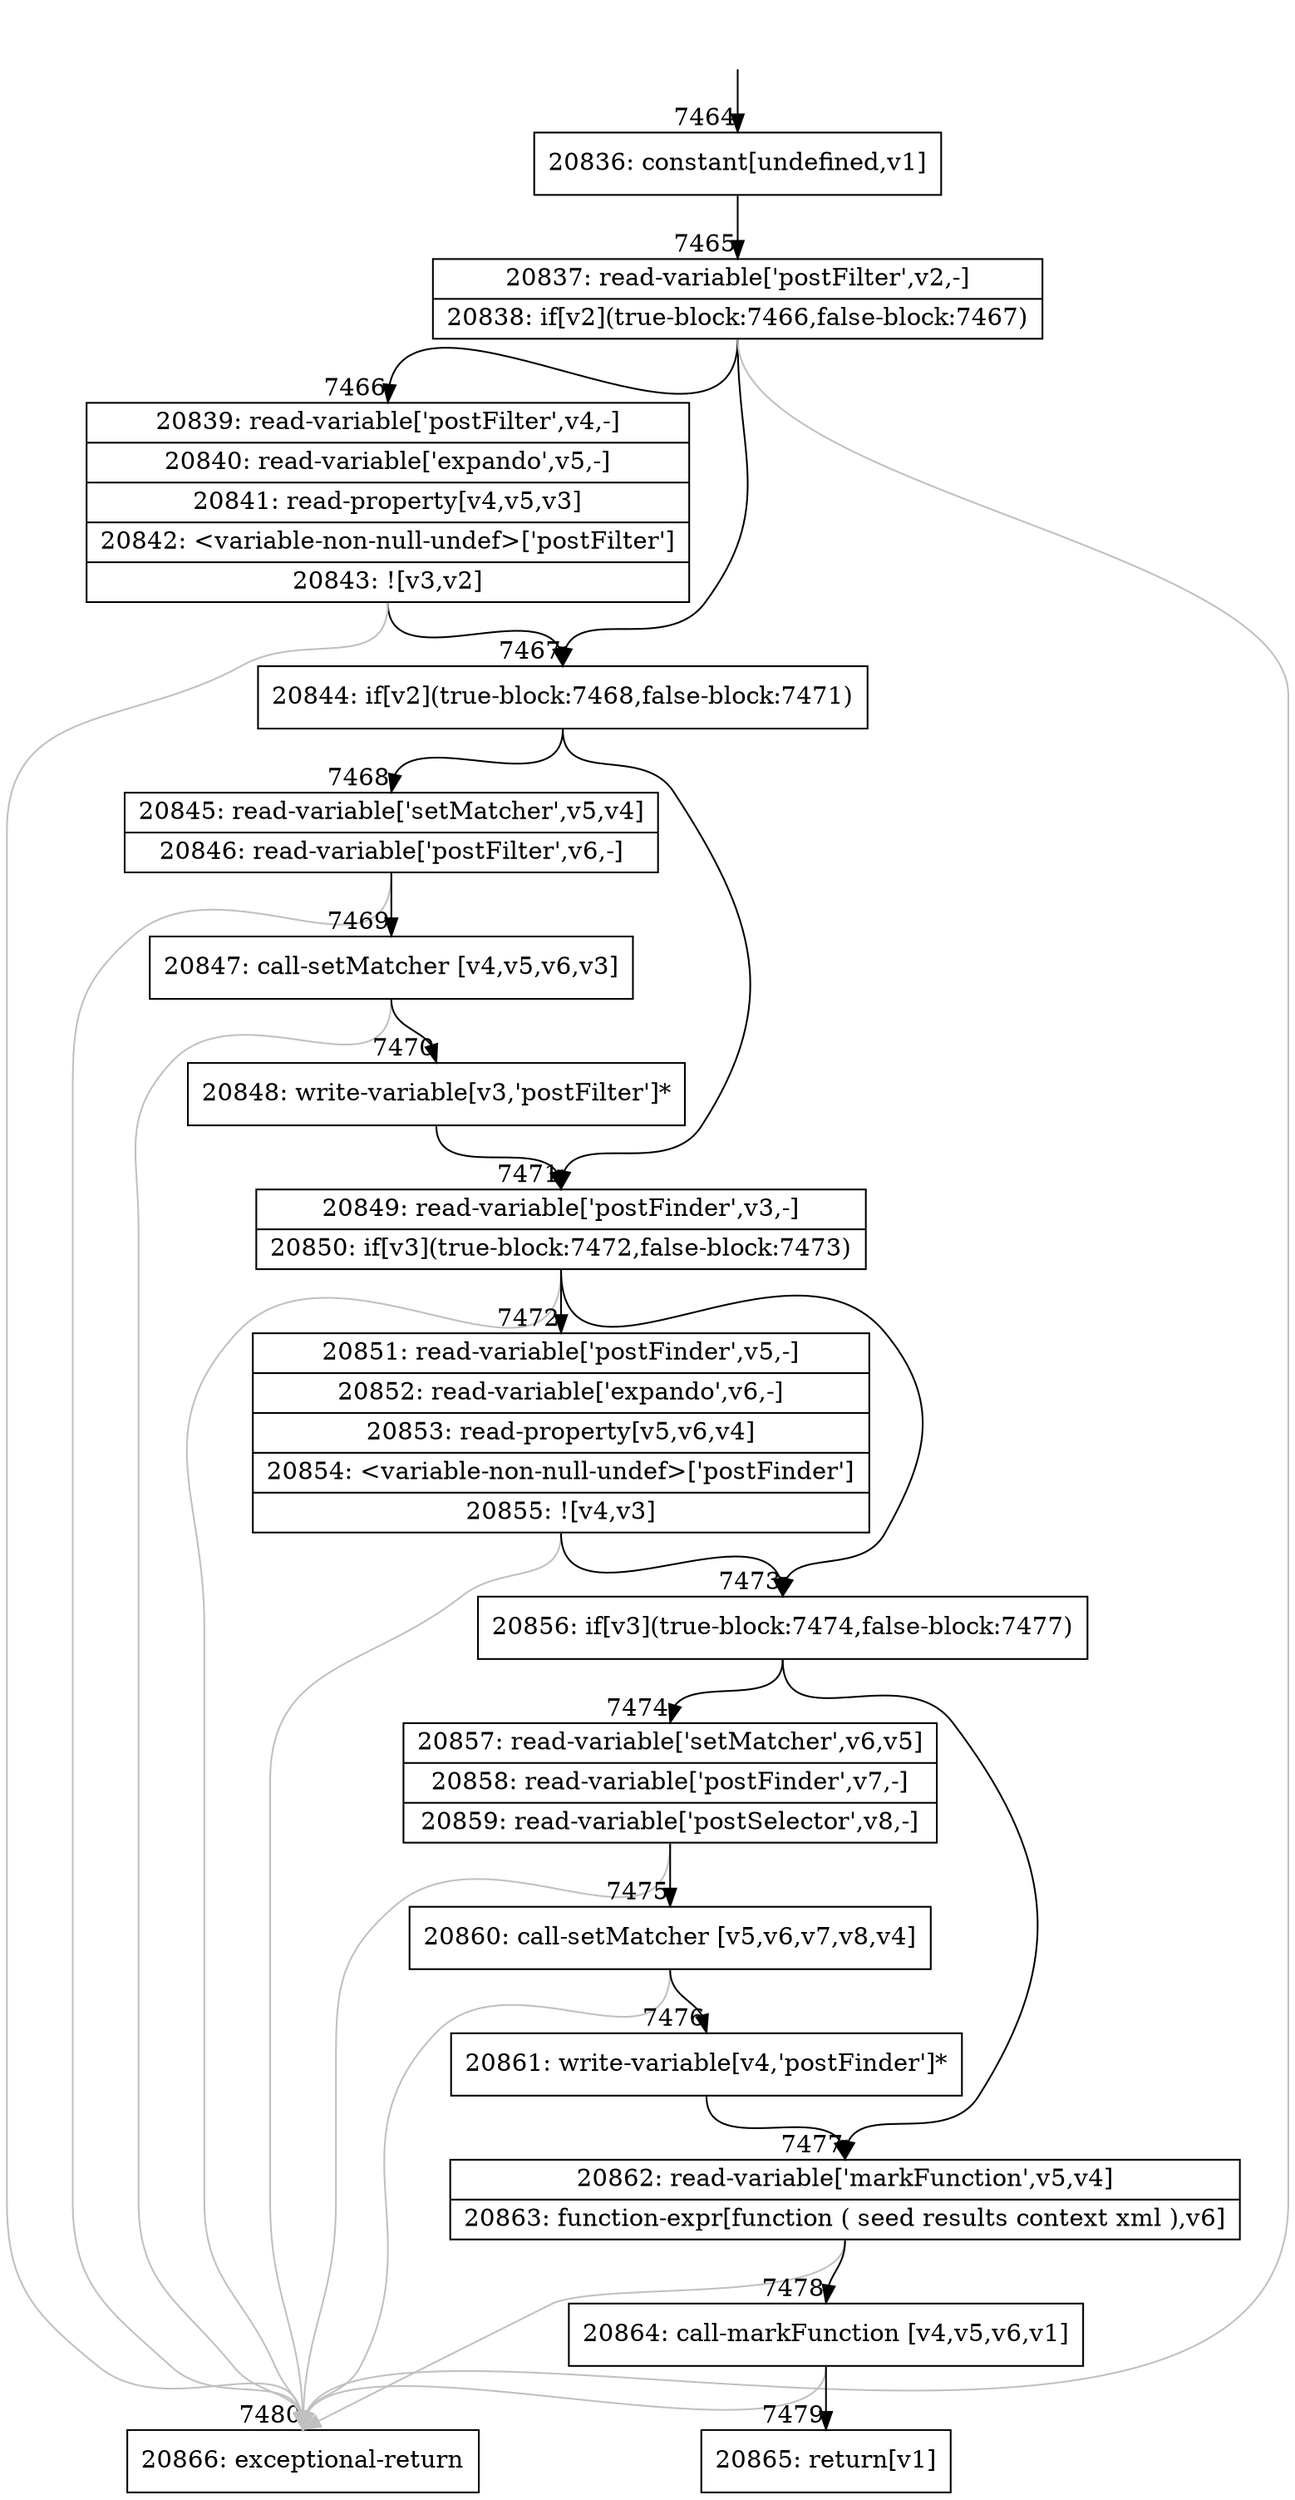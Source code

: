 digraph {
rankdir="TD"
BB_entry570[shape=none,label=""];
BB_entry570 -> BB7464 [tailport=s, headport=n, headlabel="    7464"]
BB7464 [shape=record label="{20836: constant[undefined,v1]}" ] 
BB7464 -> BB7465 [tailport=s, headport=n, headlabel="      7465"]
BB7465 [shape=record label="{20837: read-variable['postFilter',v2,-]|20838: if[v2](true-block:7466,false-block:7467)}" ] 
BB7465 -> BB7467 [tailport=s, headport=n, headlabel="      7467"]
BB7465 -> BB7466 [tailport=s, headport=n, headlabel="      7466"]
BB7465 -> BB7480 [tailport=s, headport=n, color=gray, headlabel="      7480"]
BB7466 [shape=record label="{20839: read-variable['postFilter',v4,-]|20840: read-variable['expando',v5,-]|20841: read-property[v4,v5,v3]|20842: \<variable-non-null-undef\>['postFilter']|20843: ![v3,v2]}" ] 
BB7466 -> BB7467 [tailport=s, headport=n]
BB7466 -> BB7480 [tailport=s, headport=n, color=gray]
BB7467 [shape=record label="{20844: if[v2](true-block:7468,false-block:7471)}" ] 
BB7467 -> BB7468 [tailport=s, headport=n, headlabel="      7468"]
BB7467 -> BB7471 [tailport=s, headport=n, headlabel="      7471"]
BB7468 [shape=record label="{20845: read-variable['setMatcher',v5,v4]|20846: read-variable['postFilter',v6,-]}" ] 
BB7468 -> BB7469 [tailport=s, headport=n, headlabel="      7469"]
BB7468 -> BB7480 [tailport=s, headport=n, color=gray]
BB7469 [shape=record label="{20847: call-setMatcher [v4,v5,v6,v3]}" ] 
BB7469 -> BB7470 [tailport=s, headport=n, headlabel="      7470"]
BB7469 -> BB7480 [tailport=s, headport=n, color=gray]
BB7470 [shape=record label="{20848: write-variable[v3,'postFilter']*}" ] 
BB7470 -> BB7471 [tailport=s, headport=n]
BB7471 [shape=record label="{20849: read-variable['postFinder',v3,-]|20850: if[v3](true-block:7472,false-block:7473)}" ] 
BB7471 -> BB7473 [tailport=s, headport=n, headlabel="      7473"]
BB7471 -> BB7472 [tailport=s, headport=n, headlabel="      7472"]
BB7471 -> BB7480 [tailport=s, headport=n, color=gray]
BB7472 [shape=record label="{20851: read-variable['postFinder',v5,-]|20852: read-variable['expando',v6,-]|20853: read-property[v5,v6,v4]|20854: \<variable-non-null-undef\>['postFinder']|20855: ![v4,v3]}" ] 
BB7472 -> BB7473 [tailport=s, headport=n]
BB7472 -> BB7480 [tailport=s, headport=n, color=gray]
BB7473 [shape=record label="{20856: if[v3](true-block:7474,false-block:7477)}" ] 
BB7473 -> BB7474 [tailport=s, headport=n, headlabel="      7474"]
BB7473 -> BB7477 [tailport=s, headport=n, headlabel="      7477"]
BB7474 [shape=record label="{20857: read-variable['setMatcher',v6,v5]|20858: read-variable['postFinder',v7,-]|20859: read-variable['postSelector',v8,-]}" ] 
BB7474 -> BB7475 [tailport=s, headport=n, headlabel="      7475"]
BB7474 -> BB7480 [tailport=s, headport=n, color=gray]
BB7475 [shape=record label="{20860: call-setMatcher [v5,v6,v7,v8,v4]}" ] 
BB7475 -> BB7476 [tailport=s, headport=n, headlabel="      7476"]
BB7475 -> BB7480 [tailport=s, headport=n, color=gray]
BB7476 [shape=record label="{20861: write-variable[v4,'postFinder']*}" ] 
BB7476 -> BB7477 [tailport=s, headport=n]
BB7477 [shape=record label="{20862: read-variable['markFunction',v5,v4]|20863: function-expr[function ( seed results context xml ),v6]}" ] 
BB7477 -> BB7478 [tailport=s, headport=n, headlabel="      7478"]
BB7477 -> BB7480 [tailport=s, headport=n, color=gray]
BB7478 [shape=record label="{20864: call-markFunction [v4,v5,v6,v1]}" ] 
BB7478 -> BB7479 [tailport=s, headport=n, headlabel="      7479"]
BB7478 -> BB7480 [tailport=s, headport=n, color=gray]
BB7479 [shape=record label="{20865: return[v1]}" ] 
BB7480 [shape=record label="{20866: exceptional-return}" ] 
//#$~ 5936
}
